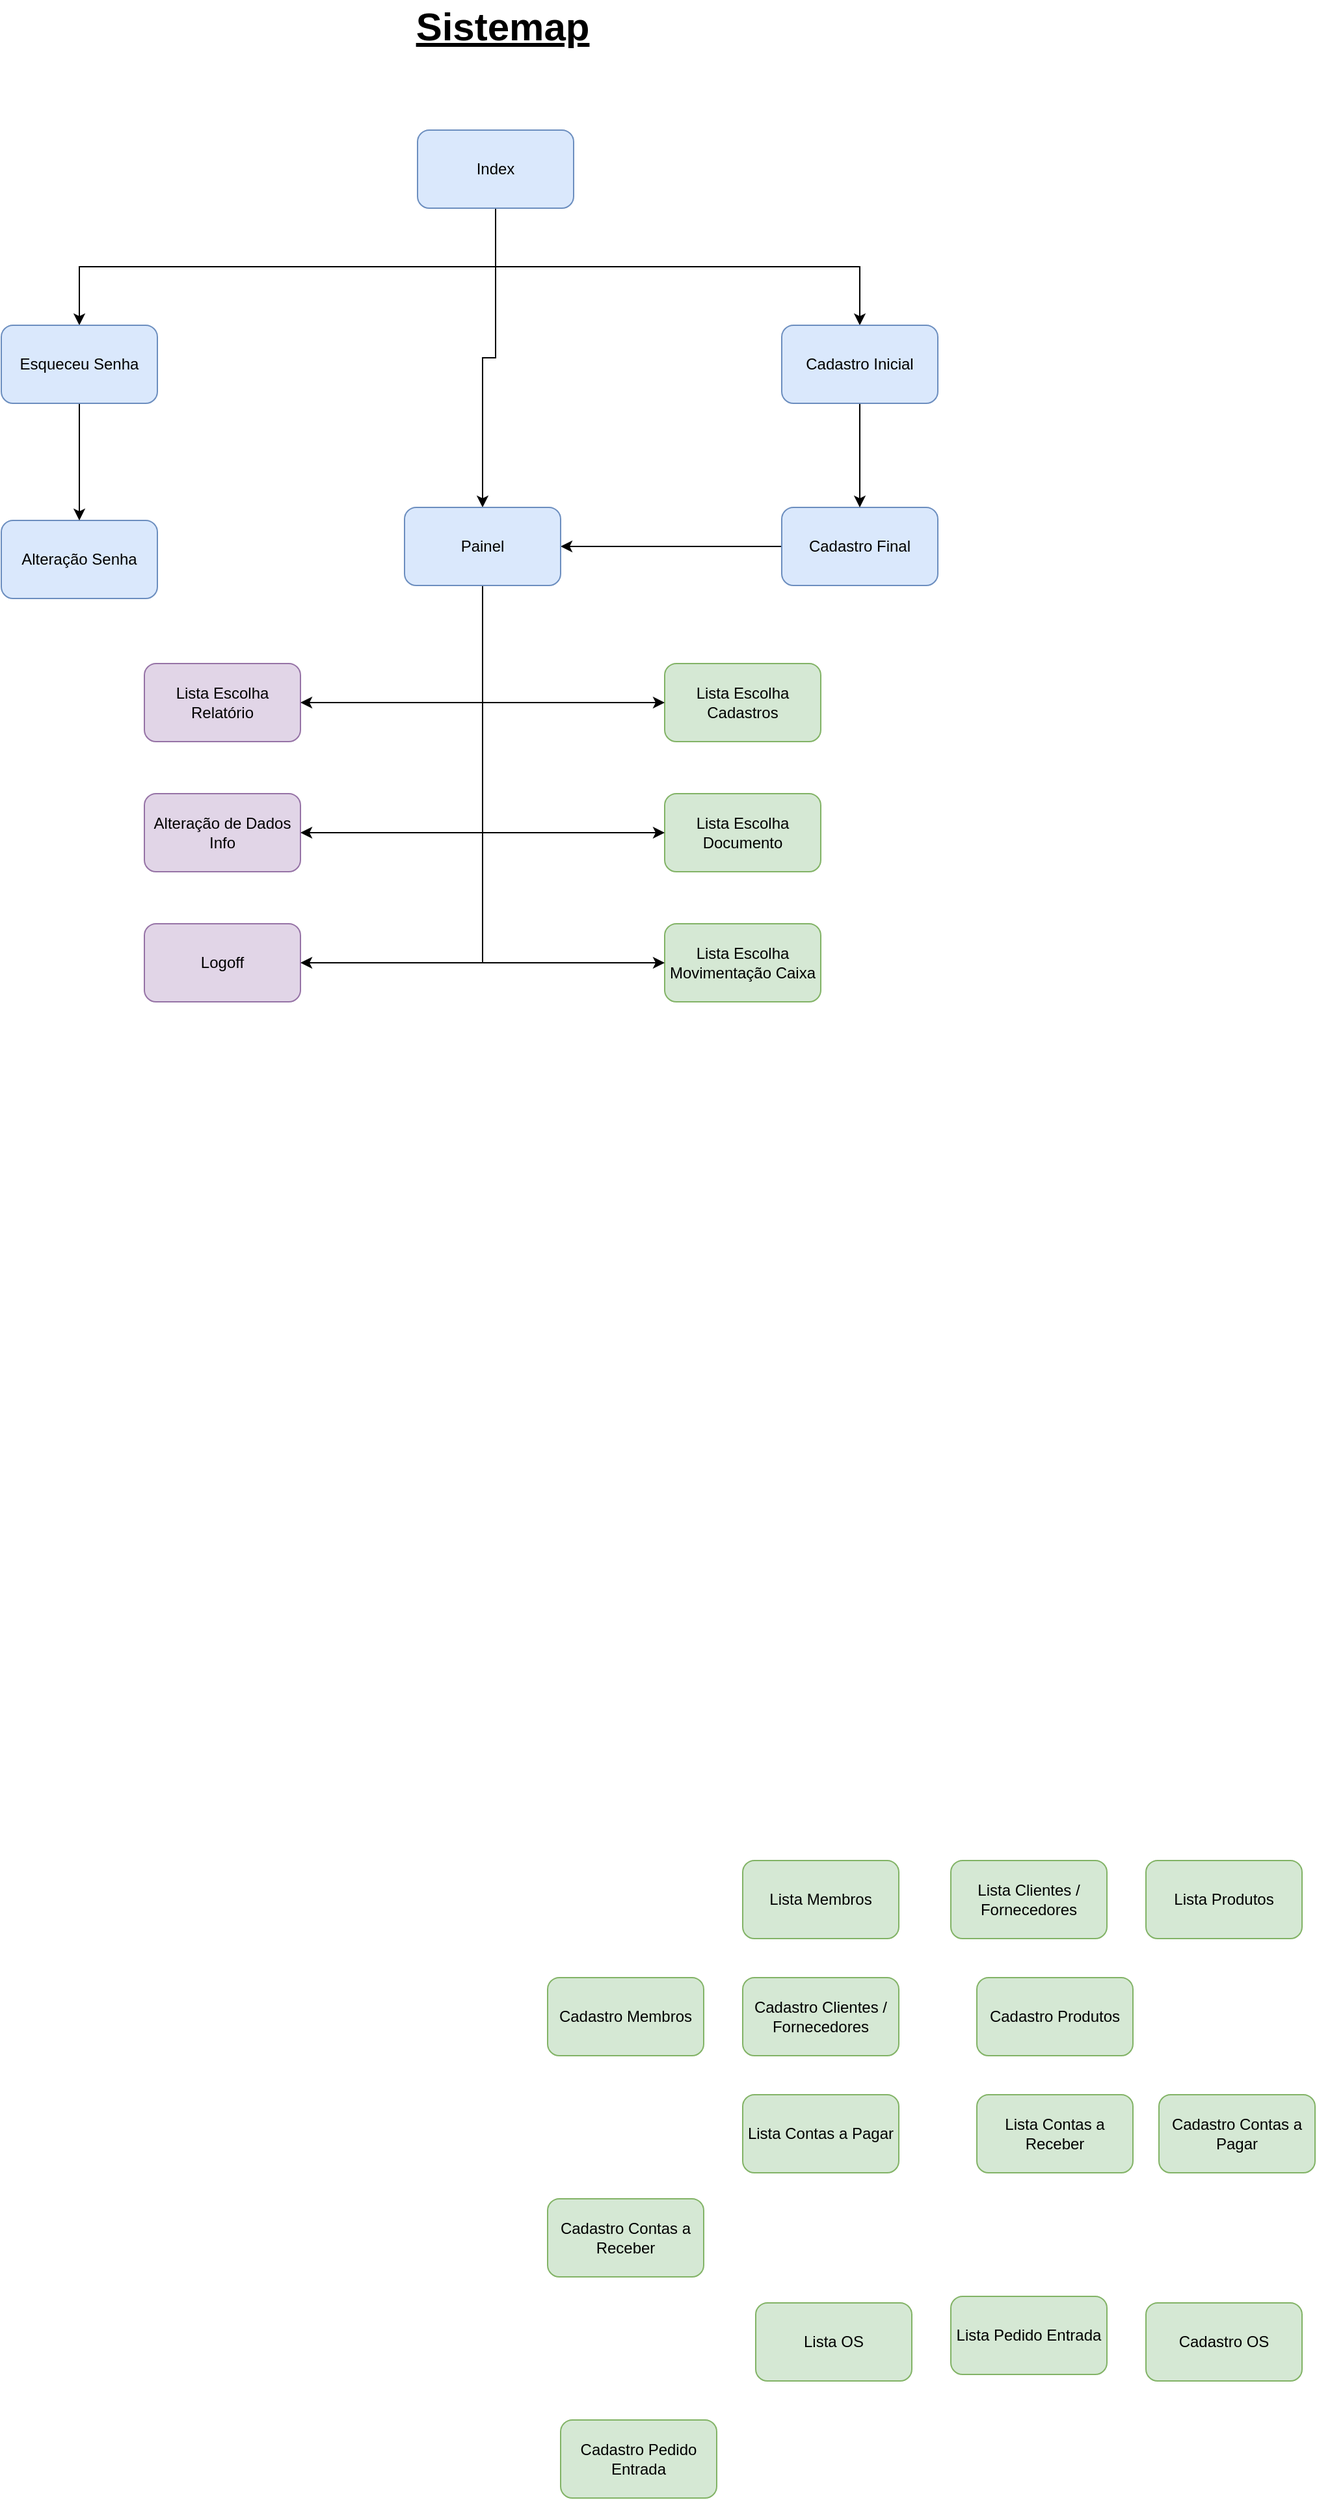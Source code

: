 <mxfile version="14.4.9" type="github">
  <diagram id="C5RBs43oDa-KdzZeNtuy" name="Page-1">
    <mxGraphModel dx="1310" dy="1825" grid="1" gridSize="10" guides="1" tooltips="1" connect="1" arrows="1" fold="1" page="1" pageScale="1" pageWidth="827" pageHeight="1169" math="0" shadow="0">
      <root>
        <mxCell id="WIyWlLk6GJQsqaUBKTNV-0" />
        <mxCell id="WIyWlLk6GJQsqaUBKTNV-1" parent="WIyWlLk6GJQsqaUBKTNV-0" />
        <mxCell id="mdEiC-76GbIUr6cUF3B1-29" style="edgeStyle=orthogonalEdgeStyle;rounded=0;orthogonalLoop=1;jettySize=auto;html=1;entryX=0.5;entryY=0;entryDx=0;entryDy=0;exitX=0.5;exitY=1;exitDx=0;exitDy=0;" edge="1" parent="WIyWlLk6GJQsqaUBKTNV-1" source="mdEiC-76GbIUr6cUF3B1-0" target="mdEiC-76GbIUr6cUF3B1-2">
          <mxGeometry relative="1" as="geometry" />
        </mxCell>
        <mxCell id="mdEiC-76GbIUr6cUF3B1-33" style="edgeStyle=orthogonalEdgeStyle;rounded=0;orthogonalLoop=1;jettySize=auto;html=1;" edge="1" parent="WIyWlLk6GJQsqaUBKTNV-1" source="mdEiC-76GbIUr6cUF3B1-0" target="mdEiC-76GbIUr6cUF3B1-26">
          <mxGeometry relative="1" as="geometry" />
        </mxCell>
        <mxCell id="mdEiC-76GbIUr6cUF3B1-34" style="edgeStyle=orthogonalEdgeStyle;rounded=0;orthogonalLoop=1;jettySize=auto;html=1;exitX=0.5;exitY=1;exitDx=0;exitDy=0;" edge="1" parent="WIyWlLk6GJQsqaUBKTNV-1" source="mdEiC-76GbIUr6cUF3B1-0" target="mdEiC-76GbIUr6cUF3B1-4">
          <mxGeometry relative="1" as="geometry" />
        </mxCell>
        <mxCell id="mdEiC-76GbIUr6cUF3B1-0" value="Index" style="rounded=1;whiteSpace=wrap;html=1;fillColor=#dae8fc;strokeColor=#6c8ebf;" vertex="1" parent="WIyWlLk6GJQsqaUBKTNV-1">
          <mxGeometry x="760" y="-1030" width="120" height="60" as="geometry" />
        </mxCell>
        <mxCell id="mdEiC-76GbIUr6cUF3B1-1" value="Alteração Senha" style="rounded=1;whiteSpace=wrap;html=1;fillColor=#dae8fc;strokeColor=#6c8ebf;" vertex="1" parent="WIyWlLk6GJQsqaUBKTNV-1">
          <mxGeometry x="440" y="-730" width="120" height="60" as="geometry" />
        </mxCell>
        <mxCell id="mdEiC-76GbIUr6cUF3B1-30" style="edgeStyle=orthogonalEdgeStyle;rounded=0;orthogonalLoop=1;jettySize=auto;html=1;entryX=0.5;entryY=0;entryDx=0;entryDy=0;" edge="1" parent="WIyWlLk6GJQsqaUBKTNV-1" source="mdEiC-76GbIUr6cUF3B1-2" target="mdEiC-76GbIUr6cUF3B1-1">
          <mxGeometry relative="1" as="geometry" />
        </mxCell>
        <mxCell id="mdEiC-76GbIUr6cUF3B1-2" value="Esqueceu Senha" style="rounded=1;whiteSpace=wrap;html=1;fillColor=#dae8fc;strokeColor=#6c8ebf;" vertex="1" parent="WIyWlLk6GJQsqaUBKTNV-1">
          <mxGeometry x="440" y="-880" width="120" height="60" as="geometry" />
        </mxCell>
        <mxCell id="mdEiC-76GbIUr6cUF3B1-35" style="edgeStyle=orthogonalEdgeStyle;rounded=0;orthogonalLoop=1;jettySize=auto;html=1;entryX=1;entryY=0.5;entryDx=0;entryDy=0;" edge="1" parent="WIyWlLk6GJQsqaUBKTNV-1" source="mdEiC-76GbIUr6cUF3B1-3" target="mdEiC-76GbIUr6cUF3B1-26">
          <mxGeometry relative="1" as="geometry" />
        </mxCell>
        <mxCell id="mdEiC-76GbIUr6cUF3B1-3" value="Cadastro Final" style="rounded=1;whiteSpace=wrap;html=1;fillColor=#dae8fc;strokeColor=#6c8ebf;" vertex="1" parent="WIyWlLk6GJQsqaUBKTNV-1">
          <mxGeometry x="1040" y="-740" width="120" height="60" as="geometry" />
        </mxCell>
        <mxCell id="mdEiC-76GbIUr6cUF3B1-32" style="edgeStyle=orthogonalEdgeStyle;rounded=0;orthogonalLoop=1;jettySize=auto;html=1;" edge="1" parent="WIyWlLk6GJQsqaUBKTNV-1" source="mdEiC-76GbIUr6cUF3B1-4" target="mdEiC-76GbIUr6cUF3B1-3">
          <mxGeometry relative="1" as="geometry" />
        </mxCell>
        <mxCell id="mdEiC-76GbIUr6cUF3B1-4" value="Cadastro Inicial" style="rounded=1;whiteSpace=wrap;html=1;fillColor=#dae8fc;strokeColor=#6c8ebf;" vertex="1" parent="WIyWlLk6GJQsqaUBKTNV-1">
          <mxGeometry x="1040" y="-880" width="120" height="60" as="geometry" />
        </mxCell>
        <mxCell id="mdEiC-76GbIUr6cUF3B1-5" value="Lista Escolha Cadastros" style="rounded=1;whiteSpace=wrap;html=1;fillColor=#d5e8d4;strokeColor=#82b366;" vertex="1" parent="WIyWlLk6GJQsqaUBKTNV-1">
          <mxGeometry x="950" y="-620" width="120" height="60" as="geometry" />
        </mxCell>
        <mxCell id="mdEiC-76GbIUr6cUF3B1-6" value="Lista Clientes / Fornecedores" style="rounded=1;whiteSpace=wrap;html=1;fillColor=#d5e8d4;strokeColor=#82b366;" vertex="1" parent="WIyWlLk6GJQsqaUBKTNV-1">
          <mxGeometry x="1170" y="300" width="120" height="60" as="geometry" />
        </mxCell>
        <mxCell id="mdEiC-76GbIUr6cUF3B1-7" value="Lista Membros" style="rounded=1;whiteSpace=wrap;html=1;fillColor=#d5e8d4;strokeColor=#82b366;" vertex="1" parent="WIyWlLk6GJQsqaUBKTNV-1">
          <mxGeometry x="1010" y="300" width="120" height="60" as="geometry" />
        </mxCell>
        <mxCell id="mdEiC-76GbIUr6cUF3B1-8" value="Lista Produtos" style="rounded=1;whiteSpace=wrap;html=1;fillColor=#d5e8d4;strokeColor=#82b366;" vertex="1" parent="WIyWlLk6GJQsqaUBKTNV-1">
          <mxGeometry x="1320" y="300" width="120" height="60" as="geometry" />
        </mxCell>
        <mxCell id="mdEiC-76GbIUr6cUF3B1-9" value="Cadastro Membros" style="rounded=1;whiteSpace=wrap;html=1;fillColor=#d5e8d4;strokeColor=#82b366;" vertex="1" parent="WIyWlLk6GJQsqaUBKTNV-1">
          <mxGeometry x="860" y="390" width="120" height="60" as="geometry" />
        </mxCell>
        <mxCell id="mdEiC-76GbIUr6cUF3B1-10" value="Cadastro Produtos" style="rounded=1;whiteSpace=wrap;html=1;fillColor=#d5e8d4;strokeColor=#82b366;" vertex="1" parent="WIyWlLk6GJQsqaUBKTNV-1">
          <mxGeometry x="1190" y="390" width="120" height="60" as="geometry" />
        </mxCell>
        <mxCell id="mdEiC-76GbIUr6cUF3B1-11" value="Cadastro Clientes / Fornecedores" style="rounded=1;whiteSpace=wrap;html=1;fillColor=#d5e8d4;strokeColor=#82b366;" vertex="1" parent="WIyWlLk6GJQsqaUBKTNV-1">
          <mxGeometry x="1010" y="390" width="120" height="60" as="geometry" />
        </mxCell>
        <mxCell id="mdEiC-76GbIUr6cUF3B1-12" value="Lista Escolha Movimentação Caixa" style="rounded=1;whiteSpace=wrap;html=1;fillColor=#d5e8d4;strokeColor=#82b366;" vertex="1" parent="WIyWlLk6GJQsqaUBKTNV-1">
          <mxGeometry x="950" y="-420" width="120" height="60" as="geometry" />
        </mxCell>
        <mxCell id="mdEiC-76GbIUr6cUF3B1-13" value="Lista Contas a Receber" style="rounded=1;whiteSpace=wrap;html=1;fillColor=#d5e8d4;strokeColor=#82b366;" vertex="1" parent="WIyWlLk6GJQsqaUBKTNV-1">
          <mxGeometry x="1190" y="480" width="120" height="60" as="geometry" />
        </mxCell>
        <mxCell id="mdEiC-76GbIUr6cUF3B1-14" value="Lista Contas a Pagar" style="rounded=1;whiteSpace=wrap;html=1;fillColor=#d5e8d4;strokeColor=#82b366;" vertex="1" parent="WIyWlLk6GJQsqaUBKTNV-1">
          <mxGeometry x="1010" y="480" width="120" height="60" as="geometry" />
        </mxCell>
        <mxCell id="mdEiC-76GbIUr6cUF3B1-15" value="Cadastro Contas a Pagar" style="rounded=1;whiteSpace=wrap;html=1;fillColor=#d5e8d4;strokeColor=#82b366;" vertex="1" parent="WIyWlLk6GJQsqaUBKTNV-1">
          <mxGeometry x="1330" y="480" width="120" height="60" as="geometry" />
        </mxCell>
        <mxCell id="mdEiC-76GbIUr6cUF3B1-16" value="Cadastro Contas a Receber" style="rounded=1;whiteSpace=wrap;html=1;fillColor=#d5e8d4;strokeColor=#82b366;" vertex="1" parent="WIyWlLk6GJQsqaUBKTNV-1">
          <mxGeometry x="860" y="560" width="120" height="60" as="geometry" />
        </mxCell>
        <mxCell id="mdEiC-76GbIUr6cUF3B1-17" value="Lista Escolha Documento" style="rounded=1;whiteSpace=wrap;html=1;fillColor=#d5e8d4;strokeColor=#82b366;" vertex="1" parent="WIyWlLk6GJQsqaUBKTNV-1">
          <mxGeometry x="950" y="-520" width="120" height="60" as="geometry" />
        </mxCell>
        <mxCell id="mdEiC-76GbIUr6cUF3B1-18" value="Cadastro Pedido Entrada" style="rounded=1;whiteSpace=wrap;html=1;fillColor=#d5e8d4;strokeColor=#82b366;" vertex="1" parent="WIyWlLk6GJQsqaUBKTNV-1">
          <mxGeometry x="870" y="730" width="120" height="60" as="geometry" />
        </mxCell>
        <mxCell id="mdEiC-76GbIUr6cUF3B1-19" value="Cadastro OS" style="rounded=1;whiteSpace=wrap;html=1;fillColor=#d5e8d4;strokeColor=#82b366;" vertex="1" parent="WIyWlLk6GJQsqaUBKTNV-1">
          <mxGeometry x="1320" y="640" width="120" height="60" as="geometry" />
        </mxCell>
        <mxCell id="mdEiC-76GbIUr6cUF3B1-20" value="Lista Pedido Entrada" style="rounded=1;whiteSpace=wrap;html=1;fillColor=#d5e8d4;strokeColor=#82b366;" vertex="1" parent="WIyWlLk6GJQsqaUBKTNV-1">
          <mxGeometry x="1170" y="635" width="120" height="60" as="geometry" />
        </mxCell>
        <mxCell id="mdEiC-76GbIUr6cUF3B1-21" value="Lista OS" style="rounded=1;whiteSpace=wrap;html=1;fillColor=#d5e8d4;strokeColor=#82b366;" vertex="1" parent="WIyWlLk6GJQsqaUBKTNV-1">
          <mxGeometry x="1020" y="640" width="120" height="60" as="geometry" />
        </mxCell>
        <mxCell id="mdEiC-76GbIUr6cUF3B1-22" value="Lista Escolha Relatório" style="rounded=1;whiteSpace=wrap;html=1;fillColor=#e1d5e7;strokeColor=#9673a6;" vertex="1" parent="WIyWlLk6GJQsqaUBKTNV-1">
          <mxGeometry x="550" y="-620" width="120" height="60" as="geometry" />
        </mxCell>
        <mxCell id="mdEiC-76GbIUr6cUF3B1-23" value="Alteração de Dados Info" style="rounded=1;whiteSpace=wrap;html=1;fillColor=#e1d5e7;strokeColor=#9673a6;" vertex="1" parent="WIyWlLk6GJQsqaUBKTNV-1">
          <mxGeometry x="550" y="-520" width="120" height="60" as="geometry" />
        </mxCell>
        <mxCell id="mdEiC-76GbIUr6cUF3B1-24" value="Logoff" style="rounded=1;whiteSpace=wrap;html=1;fillColor=#e1d5e7;strokeColor=#9673a6;" vertex="1" parent="WIyWlLk6GJQsqaUBKTNV-1">
          <mxGeometry x="550" y="-420" width="120" height="60" as="geometry" />
        </mxCell>
        <mxCell id="mdEiC-76GbIUr6cUF3B1-25" value="Sistemap" style="text;html=1;resizable=0;autosize=1;align=center;verticalAlign=middle;points=[];rounded=0;fontStyle=5;dashed=1;shadow=0;sketch=0;glass=0;fontSize=30;direction=west;rotation=0;" vertex="1" parent="WIyWlLk6GJQsqaUBKTNV-1">
          <mxGeometry x="750" y="-1130" width="150" height="40" as="geometry" />
        </mxCell>
        <mxCell id="mdEiC-76GbIUr6cUF3B1-36" style="edgeStyle=orthogonalEdgeStyle;rounded=0;orthogonalLoop=1;jettySize=auto;html=1;entryX=1;entryY=0.5;entryDx=0;entryDy=0;exitX=0.5;exitY=1;exitDx=0;exitDy=0;" edge="1" parent="WIyWlLk6GJQsqaUBKTNV-1" source="mdEiC-76GbIUr6cUF3B1-26" target="mdEiC-76GbIUr6cUF3B1-22">
          <mxGeometry relative="1" as="geometry" />
        </mxCell>
        <mxCell id="mdEiC-76GbIUr6cUF3B1-37" style="edgeStyle=orthogonalEdgeStyle;rounded=0;orthogonalLoop=1;jettySize=auto;html=1;entryX=1;entryY=0.5;entryDx=0;entryDy=0;exitX=0.5;exitY=1;exitDx=0;exitDy=0;" edge="1" parent="WIyWlLk6GJQsqaUBKTNV-1" source="mdEiC-76GbIUr6cUF3B1-26" target="mdEiC-76GbIUr6cUF3B1-23">
          <mxGeometry relative="1" as="geometry" />
        </mxCell>
        <mxCell id="mdEiC-76GbIUr6cUF3B1-39" style="edgeStyle=orthogonalEdgeStyle;rounded=0;orthogonalLoop=1;jettySize=auto;html=1;entryX=1;entryY=0.5;entryDx=0;entryDy=0;exitX=0.5;exitY=1;exitDx=0;exitDy=0;" edge="1" parent="WIyWlLk6GJQsqaUBKTNV-1" source="mdEiC-76GbIUr6cUF3B1-26" target="mdEiC-76GbIUr6cUF3B1-24">
          <mxGeometry relative="1" as="geometry" />
        </mxCell>
        <mxCell id="mdEiC-76GbIUr6cUF3B1-40" style="edgeStyle=orthogonalEdgeStyle;rounded=0;orthogonalLoop=1;jettySize=auto;html=1;entryX=0;entryY=0.5;entryDx=0;entryDy=0;exitX=0.5;exitY=1;exitDx=0;exitDy=0;" edge="1" parent="WIyWlLk6GJQsqaUBKTNV-1" source="mdEiC-76GbIUr6cUF3B1-26" target="mdEiC-76GbIUr6cUF3B1-5">
          <mxGeometry relative="1" as="geometry" />
        </mxCell>
        <mxCell id="mdEiC-76GbIUr6cUF3B1-41" style="edgeStyle=orthogonalEdgeStyle;rounded=0;orthogonalLoop=1;jettySize=auto;html=1;entryX=0;entryY=0.5;entryDx=0;entryDy=0;exitX=0.5;exitY=1;exitDx=0;exitDy=0;" edge="1" parent="WIyWlLk6GJQsqaUBKTNV-1" source="mdEiC-76GbIUr6cUF3B1-26" target="mdEiC-76GbIUr6cUF3B1-17">
          <mxGeometry relative="1" as="geometry" />
        </mxCell>
        <mxCell id="mdEiC-76GbIUr6cUF3B1-42" style="edgeStyle=orthogonalEdgeStyle;rounded=0;orthogonalLoop=1;jettySize=auto;html=1;entryX=0;entryY=0.5;entryDx=0;entryDy=0;exitX=0.5;exitY=1;exitDx=0;exitDy=0;" edge="1" parent="WIyWlLk6GJQsqaUBKTNV-1" source="mdEiC-76GbIUr6cUF3B1-26" target="mdEiC-76GbIUr6cUF3B1-12">
          <mxGeometry relative="1" as="geometry" />
        </mxCell>
        <mxCell id="mdEiC-76GbIUr6cUF3B1-26" value="Painel" style="rounded=1;whiteSpace=wrap;html=1;fillColor=#dae8fc;strokeColor=#6c8ebf;" vertex="1" parent="WIyWlLk6GJQsqaUBKTNV-1">
          <mxGeometry x="750" y="-740" width="120" height="60" as="geometry" />
        </mxCell>
      </root>
    </mxGraphModel>
  </diagram>
</mxfile>
